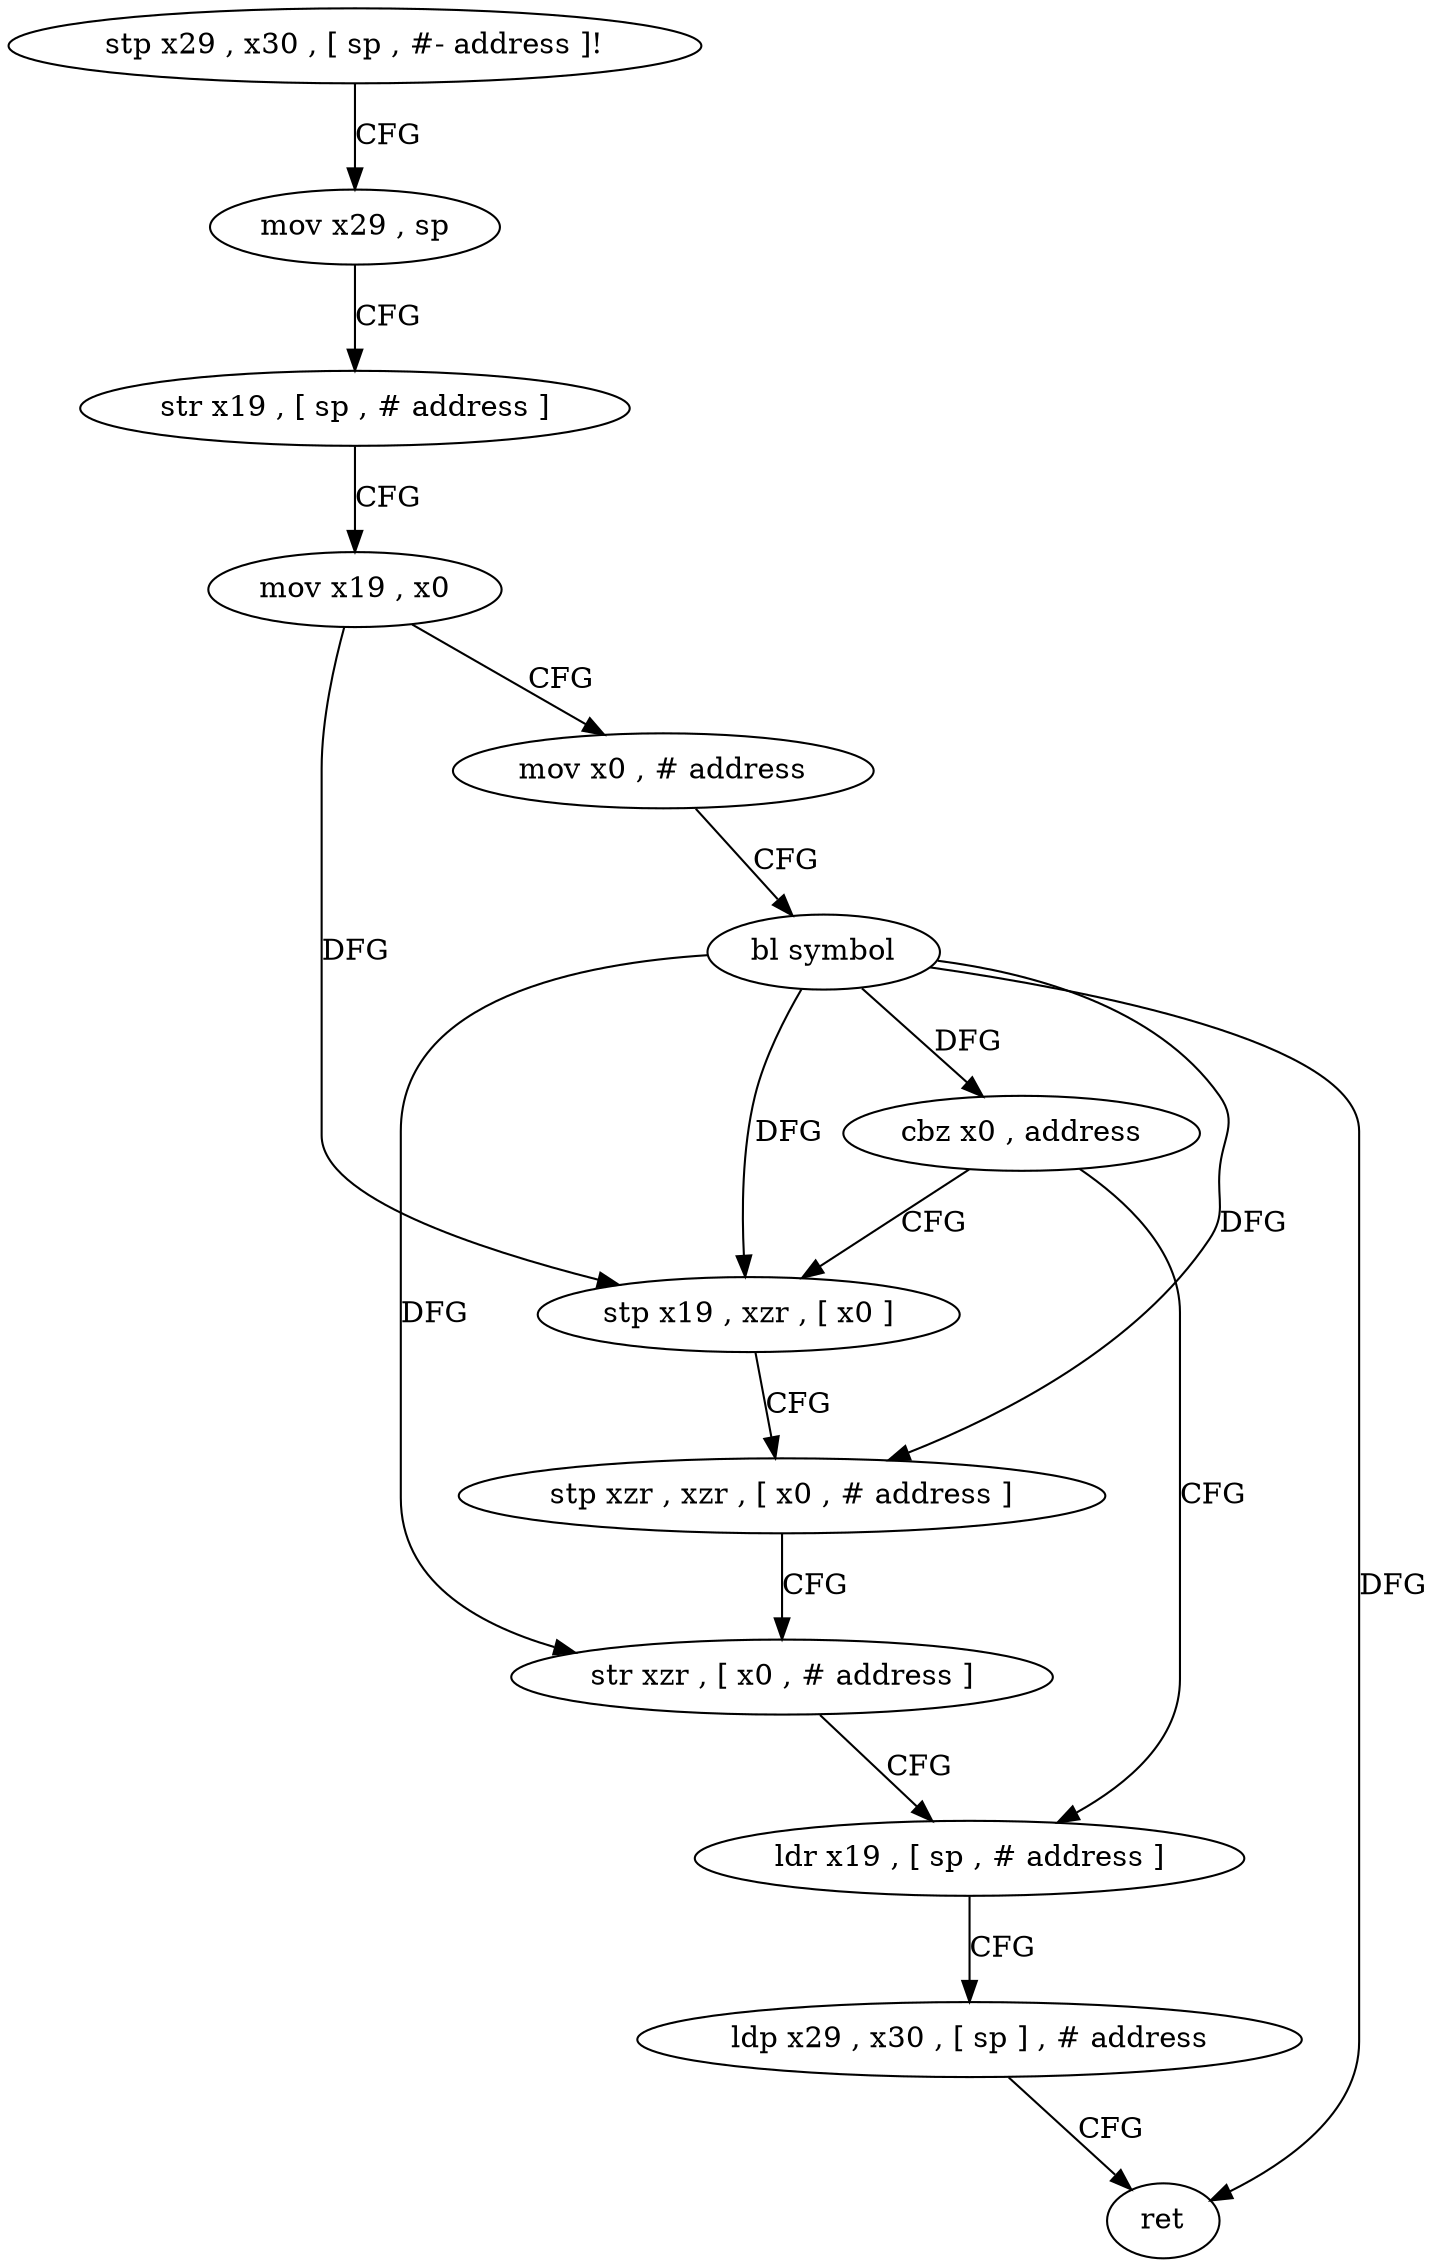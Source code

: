 digraph "func" {
"4270048" [label = "stp x29 , x30 , [ sp , #- address ]!" ]
"4270052" [label = "mov x29 , sp" ]
"4270056" [label = "str x19 , [ sp , # address ]" ]
"4270060" [label = "mov x19 , x0" ]
"4270064" [label = "mov x0 , # address" ]
"4270068" [label = "bl symbol" ]
"4270072" [label = "cbz x0 , address" ]
"4270088" [label = "ldr x19 , [ sp , # address ]" ]
"4270076" [label = "stp x19 , xzr , [ x0 ]" ]
"4270092" [label = "ldp x29 , x30 , [ sp ] , # address" ]
"4270096" [label = "ret" ]
"4270080" [label = "stp xzr , xzr , [ x0 , # address ]" ]
"4270084" [label = "str xzr , [ x0 , # address ]" ]
"4270048" -> "4270052" [ label = "CFG" ]
"4270052" -> "4270056" [ label = "CFG" ]
"4270056" -> "4270060" [ label = "CFG" ]
"4270060" -> "4270064" [ label = "CFG" ]
"4270060" -> "4270076" [ label = "DFG" ]
"4270064" -> "4270068" [ label = "CFG" ]
"4270068" -> "4270072" [ label = "DFG" ]
"4270068" -> "4270096" [ label = "DFG" ]
"4270068" -> "4270076" [ label = "DFG" ]
"4270068" -> "4270080" [ label = "DFG" ]
"4270068" -> "4270084" [ label = "DFG" ]
"4270072" -> "4270088" [ label = "CFG" ]
"4270072" -> "4270076" [ label = "CFG" ]
"4270088" -> "4270092" [ label = "CFG" ]
"4270076" -> "4270080" [ label = "CFG" ]
"4270092" -> "4270096" [ label = "CFG" ]
"4270080" -> "4270084" [ label = "CFG" ]
"4270084" -> "4270088" [ label = "CFG" ]
}
